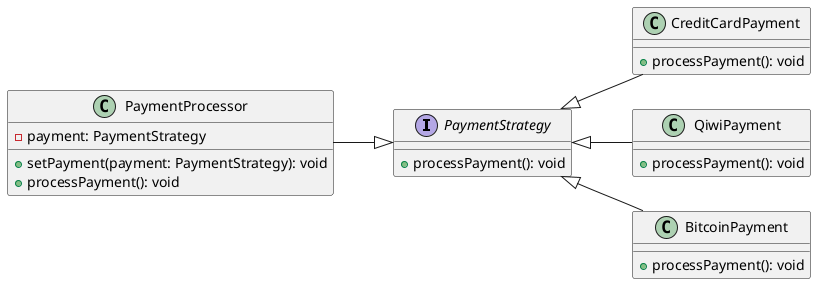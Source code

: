 @startuml
left to right direction
interface PaymentStrategy{
    + processPayment(): void
}

class CreditCardPayment {
    + processPayment(): void
}

class QiwiPayment {
    + processPayment(): void
}

class BitcoinPayment {
    + processPayment(): void
}

class PaymentProcessor {
    - payment: PaymentStrategy
    + setPayment(payment: PaymentStrategy): void
    + processPayment(): void
}

PaymentStrategy <|-- CreditCardPayment
PaymentStrategy <|-- QiwiPayment
PaymentStrategy <|-- BitcoinPayment
PaymentProcessor --|> PaymentStrategy
@enduml
